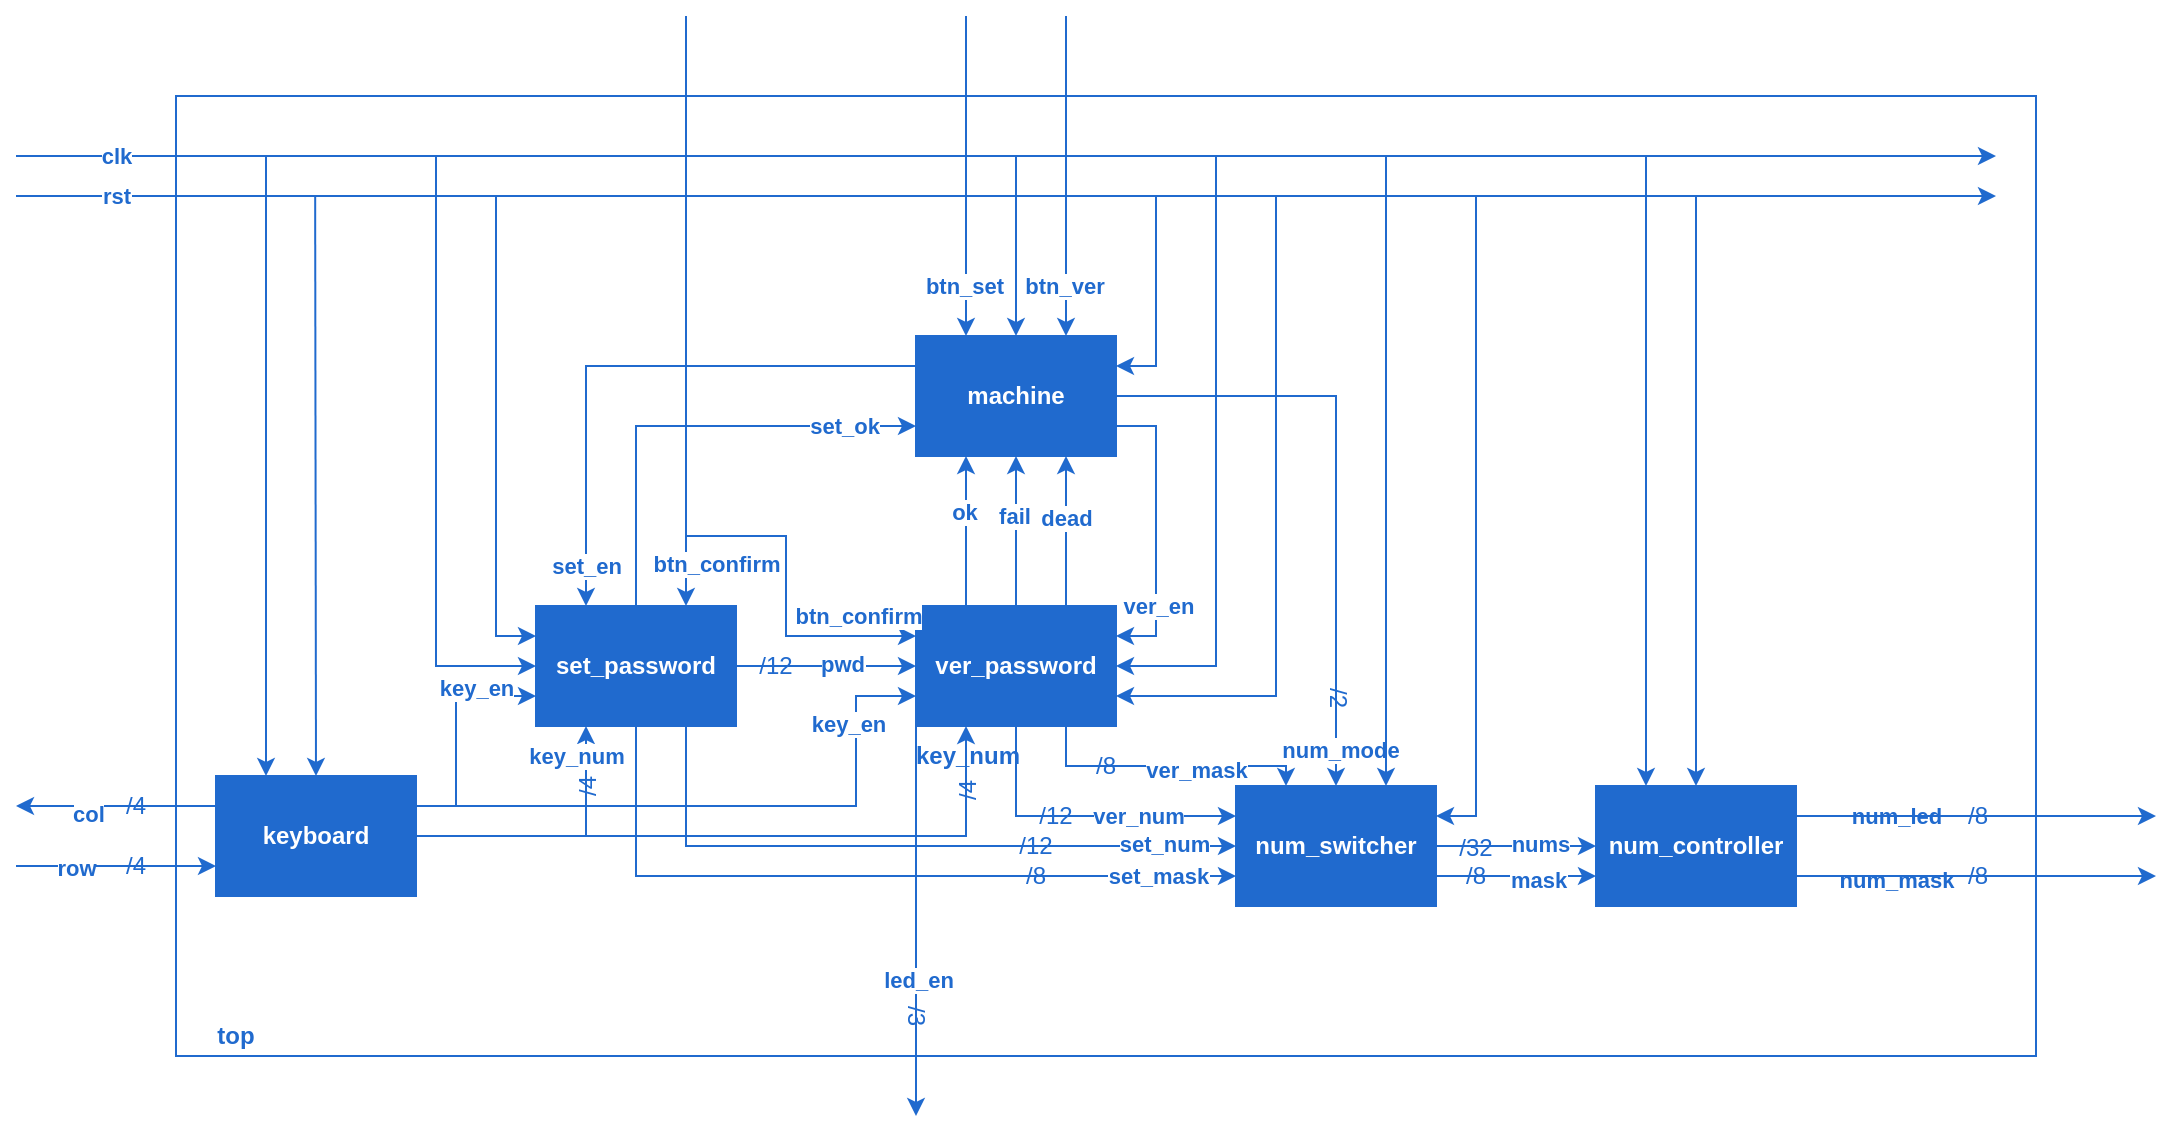 <mxfile version="20.8.23" type="github">
  <diagram id="C5RBs43oDa-KdzZeNtuy" name="Page-1">
    <mxGraphModel dx="2656" dy="1384" grid="1" gridSize="10" guides="1" tooltips="1" connect="1" arrows="1" fold="1" page="1" pageScale="1" pageWidth="827" pageHeight="1169" math="0" shadow="0">
      <root>
        <mxCell id="WIyWlLk6GJQsqaUBKTNV-0" />
        <mxCell id="WIyWlLk6GJQsqaUBKTNV-1" parent="WIyWlLk6GJQsqaUBKTNV-0" />
        <mxCell id="ksosTr8VarCVj8tIcV6C-0" value="&lt;div align=&quot;left&quot;&gt;&lt;br&gt;&lt;/div&gt;" style="rounded=0;whiteSpace=wrap;html=1;strokeColor=#206ace;align=left;movable=1;resizable=1;rotatable=1;deletable=1;editable=1;locked=0;connectable=1;fontStyle=1" vertex="1" parent="WIyWlLk6GJQsqaUBKTNV-1">
          <mxGeometry x="120" y="210" width="930" height="480" as="geometry" />
        </mxCell>
        <mxCell id="ksosTr8VarCVj8tIcV6C-1" value="&lt;div&gt;top&lt;/div&gt;" style="text;html=1;strokeColor=none;fillColor=none;align=center;verticalAlign=middle;whiteSpace=wrap;rounded=0;fontColor=#206ACE;fontStyle=1;movable=1;resizable=1;rotatable=1;deletable=1;editable=1;locked=0;connectable=1;" vertex="1" parent="WIyWlLk6GJQsqaUBKTNV-1">
          <mxGeometry x="120" y="670" width="60" height="20" as="geometry" />
        </mxCell>
        <mxCell id="ksosTr8VarCVj8tIcV6C-5" value="" style="endArrow=classic;html=1;rounded=0;fontColor=#206ACE;fillColor=#206ACE;strokeColor=#206ACE;fontStyle=1" edge="1" parent="WIyWlLk6GJQsqaUBKTNV-1">
          <mxGeometry width="50" height="50" relative="1" as="geometry">
            <mxPoint x="40" y="240" as="sourcePoint" />
            <mxPoint x="1030" y="240" as="targetPoint" />
          </mxGeometry>
        </mxCell>
        <mxCell id="ksosTr8VarCVj8tIcV6C-8" value="&lt;div&gt;clk&lt;/div&gt;" style="edgeLabel;html=1;align=center;verticalAlign=middle;resizable=0;points=[];fontColor=#206ACE;fontStyle=1" vertex="1" connectable="0" parent="ksosTr8VarCVj8tIcV6C-5">
          <mxGeometry x="-0.866" y="-1" relative="1" as="geometry">
            <mxPoint x="-17" y="-1" as="offset" />
          </mxGeometry>
        </mxCell>
        <mxCell id="ksosTr8VarCVj8tIcV6C-9" value="" style="endArrow=classic;html=1;rounded=0;fontColor=#206ACE;fillColor=#206ACE;strokeColor=#206ACE;fontStyle=1" edge="1" parent="WIyWlLk6GJQsqaUBKTNV-1">
          <mxGeometry width="50" height="50" relative="1" as="geometry">
            <mxPoint x="40" y="260" as="sourcePoint" />
            <mxPoint x="1030" y="260" as="targetPoint" />
          </mxGeometry>
        </mxCell>
        <mxCell id="ksosTr8VarCVj8tIcV6C-11" value="&lt;div&gt;&lt;span&gt;rst&lt;/span&gt;&lt;/div&gt;" style="edgeLabel;html=1;align=center;verticalAlign=middle;resizable=0;points=[];fontColor=#206ACE;fontStyle=1" vertex="1" connectable="0" parent="ksosTr8VarCVj8tIcV6C-9">
          <mxGeometry x="-0.869" y="-4" relative="1" as="geometry">
            <mxPoint x="-15" y="-4" as="offset" />
          </mxGeometry>
        </mxCell>
        <mxCell id="ksosTr8VarCVj8tIcV6C-31" style="edgeStyle=orthogonalEdgeStyle;rounded=0;orthogonalLoop=1;jettySize=auto;html=1;exitX=1;exitY=0.25;exitDx=0;exitDy=0;entryX=0;entryY=0.75;entryDx=0;entryDy=0;strokeColor=#206ACE;fontColor=#206ACE;fillColor=#206ACE;fontStyle=1" edge="1" parent="WIyWlLk6GJQsqaUBKTNV-1" source="ksosTr8VarCVj8tIcV6C-14" target="ksosTr8VarCVj8tIcV6C-17">
          <mxGeometry relative="1" as="geometry">
            <Array as="points">
              <mxPoint x="460" y="565" />
              <mxPoint x="460" y="510" />
            </Array>
          </mxGeometry>
        </mxCell>
        <mxCell id="ksosTr8VarCVj8tIcV6C-33" style="edgeStyle=orthogonalEdgeStyle;rounded=0;orthogonalLoop=1;jettySize=auto;html=1;exitX=1;exitY=0.5;exitDx=0;exitDy=0;entryX=0.25;entryY=1;entryDx=0;entryDy=0;strokeColor=#206ACE;fontColor=#206ACE;fillColor=#206ACE;fontStyle=1" edge="1" parent="WIyWlLk6GJQsqaUBKTNV-1" source="ksosTr8VarCVj8tIcV6C-14" target="ksosTr8VarCVj8tIcV6C-16">
          <mxGeometry relative="1" as="geometry" />
        </mxCell>
        <mxCell id="ksosTr8VarCVj8tIcV6C-113" style="edgeStyle=orthogonalEdgeStyle;rounded=0;orthogonalLoop=1;jettySize=auto;html=1;exitX=0;exitY=0.25;exitDx=0;exitDy=0;strokeColor=#206ACE;fontColor=#206ACE;fillColor=#206ACE;" edge="1" parent="WIyWlLk6GJQsqaUBKTNV-1" source="ksosTr8VarCVj8tIcV6C-14">
          <mxGeometry relative="1" as="geometry">
            <mxPoint x="40" y="565" as="targetPoint" />
          </mxGeometry>
        </mxCell>
        <mxCell id="ksosTr8VarCVj8tIcV6C-114" value="&lt;b&gt;col&lt;/b&gt;" style="edgeLabel;html=1;align=center;verticalAlign=middle;resizable=0;points=[];fontColor=#206ACE;" vertex="1" connectable="0" parent="ksosTr8VarCVj8tIcV6C-113">
          <mxGeometry x="0.28" y="3" relative="1" as="geometry">
            <mxPoint as="offset" />
          </mxGeometry>
        </mxCell>
        <mxCell id="ksosTr8VarCVj8tIcV6C-14" value="&lt;span&gt;keyboard&lt;/span&gt;" style="rounded=0;whiteSpace=wrap;html=1;strokeColor=#206ace;fontColor=#FFFFFF;fillColor=#206ACE;fontStyle=1" vertex="1" parent="WIyWlLk6GJQsqaUBKTNV-1">
          <mxGeometry x="140" y="550" width="100" height="60" as="geometry" />
        </mxCell>
        <mxCell id="ksosTr8VarCVj8tIcV6C-36" style="edgeStyle=orthogonalEdgeStyle;rounded=0;orthogonalLoop=1;jettySize=auto;html=1;exitX=0;exitY=0.25;exitDx=0;exitDy=0;entryX=0.25;entryY=0;entryDx=0;entryDy=0;strokeColor=#206ACE;fontColor=#206ACE;fillColor=#206ACE;" edge="1" parent="WIyWlLk6GJQsqaUBKTNV-1" source="ksosTr8VarCVj8tIcV6C-15" target="ksosTr8VarCVj8tIcV6C-16">
          <mxGeometry relative="1" as="geometry" />
        </mxCell>
        <mxCell id="ksosTr8VarCVj8tIcV6C-38" value="&lt;b&gt;set_en&lt;/b&gt;" style="edgeLabel;html=1;align=center;verticalAlign=middle;resizable=0;points=[];fontColor=#206ACE;" vertex="1" connectable="0" parent="ksosTr8VarCVj8tIcV6C-36">
          <mxGeometry x="0.858" relative="1" as="geometry">
            <mxPoint as="offset" />
          </mxGeometry>
        </mxCell>
        <mxCell id="ksosTr8VarCVj8tIcV6C-57" style="edgeStyle=orthogonalEdgeStyle;rounded=0;orthogonalLoop=1;jettySize=auto;html=1;exitX=1;exitY=0.75;exitDx=0;exitDy=0;entryX=1;entryY=0.25;entryDx=0;entryDy=0;strokeColor=#206ACE;fontColor=#206ACE;fillColor=#206ACE;" edge="1" parent="WIyWlLk6GJQsqaUBKTNV-1" source="ksosTr8VarCVj8tIcV6C-15" target="ksosTr8VarCVj8tIcV6C-17">
          <mxGeometry relative="1" as="geometry" />
        </mxCell>
        <mxCell id="ksosTr8VarCVj8tIcV6C-58" value="&lt;b&gt;ver_en&lt;/b&gt;" style="edgeLabel;html=1;align=center;verticalAlign=middle;resizable=0;points=[];fontColor=#206ACE;" vertex="1" connectable="0" parent="ksosTr8VarCVj8tIcV6C-57">
          <mxGeometry x="0.519" y="1" relative="1" as="geometry">
            <mxPoint as="offset" />
          </mxGeometry>
        </mxCell>
        <mxCell id="ksosTr8VarCVj8tIcV6C-71" style="edgeStyle=orthogonalEdgeStyle;rounded=0;orthogonalLoop=1;jettySize=auto;html=1;exitX=1;exitY=0.5;exitDx=0;exitDy=0;entryX=0.5;entryY=0;entryDx=0;entryDy=0;strokeColor=#206ACE;fontColor=#206ACE;fillColor=#206ACE;" edge="1" parent="WIyWlLk6GJQsqaUBKTNV-1" source="ksosTr8VarCVj8tIcV6C-15" target="ksosTr8VarCVj8tIcV6C-18">
          <mxGeometry relative="1" as="geometry" />
        </mxCell>
        <mxCell id="ksosTr8VarCVj8tIcV6C-72" value="&lt;b&gt;num_mode&lt;/b&gt;" style="edgeLabel;html=1;align=center;verticalAlign=middle;resizable=0;points=[];fontColor=#206ACE;" vertex="1" connectable="0" parent="ksosTr8VarCVj8tIcV6C-71">
          <mxGeometry x="0.88" y="2" relative="1" as="geometry">
            <mxPoint as="offset" />
          </mxGeometry>
        </mxCell>
        <mxCell id="ksosTr8VarCVj8tIcV6C-15" value="&lt;div&gt;&lt;span&gt;machine&lt;/span&gt;&lt;/div&gt;" style="rounded=0;whiteSpace=wrap;html=1;strokeColor=#206ace;fontColor=#FFFFFF;fillColor=#206ACE;fontStyle=1" vertex="1" parent="WIyWlLk6GJQsqaUBKTNV-1">
          <mxGeometry x="490" y="330" width="100" height="60" as="geometry" />
        </mxCell>
        <mxCell id="ksosTr8VarCVj8tIcV6C-40" style="edgeStyle=orthogonalEdgeStyle;rounded=0;orthogonalLoop=1;jettySize=auto;html=1;exitX=0.5;exitY=0;exitDx=0;exitDy=0;entryX=0;entryY=0.75;entryDx=0;entryDy=0;strokeColor=#206ACE;fontColor=#206ACE;fillColor=#206ACE;" edge="1" parent="WIyWlLk6GJQsqaUBKTNV-1" source="ksosTr8VarCVj8tIcV6C-16" target="ksosTr8VarCVj8tIcV6C-15">
          <mxGeometry relative="1" as="geometry" />
        </mxCell>
        <mxCell id="ksosTr8VarCVj8tIcV6C-41" value="&lt;b&gt;set_ok&lt;/b&gt;" style="edgeLabel;html=1;align=center;verticalAlign=middle;resizable=0;points=[];fontColor=#206ACE;" vertex="1" connectable="0" parent="ksosTr8VarCVj8tIcV6C-40">
          <mxGeometry x="0.741" y="1" relative="1" as="geometry">
            <mxPoint x="-6" y="1" as="offset" />
          </mxGeometry>
        </mxCell>
        <mxCell id="ksosTr8VarCVj8tIcV6C-67" style="edgeStyle=orthogonalEdgeStyle;rounded=0;orthogonalLoop=1;jettySize=auto;html=1;exitX=0.75;exitY=1;exitDx=0;exitDy=0;entryX=0;entryY=0.5;entryDx=0;entryDy=0;strokeColor=#206ACE;fontColor=#206ACE;fillColor=#206ACE;" edge="1" parent="WIyWlLk6GJQsqaUBKTNV-1" source="ksosTr8VarCVj8tIcV6C-16" target="ksosTr8VarCVj8tIcV6C-18">
          <mxGeometry relative="1" as="geometry" />
        </mxCell>
        <mxCell id="ksosTr8VarCVj8tIcV6C-68" value="&lt;b&gt;set_num&lt;/b&gt;" style="edgeLabel;html=1;align=center;verticalAlign=middle;resizable=0;points=[];fontColor=#206ACE;" vertex="1" connectable="0" parent="ksosTr8VarCVj8tIcV6C-67">
          <mxGeometry x="0.783" y="1" relative="1" as="geometry">
            <mxPoint as="offset" />
          </mxGeometry>
        </mxCell>
        <mxCell id="ksosTr8VarCVj8tIcV6C-69" style="edgeStyle=orthogonalEdgeStyle;rounded=0;orthogonalLoop=1;jettySize=auto;html=1;exitX=0.5;exitY=1;exitDx=0;exitDy=0;entryX=0;entryY=0.75;entryDx=0;entryDy=0;strokeColor=#206ACE;fontColor=#206ACE;fillColor=#206ACE;" edge="1" parent="WIyWlLk6GJQsqaUBKTNV-1" source="ksosTr8VarCVj8tIcV6C-16" target="ksosTr8VarCVj8tIcV6C-18">
          <mxGeometry relative="1" as="geometry" />
        </mxCell>
        <mxCell id="ksosTr8VarCVj8tIcV6C-70" value="&lt;b&gt;set_mask&lt;/b&gt;" style="edgeLabel;html=1;align=center;verticalAlign=middle;resizable=0;points=[];fontColor=#206ACE;" vertex="1" connectable="0" parent="ksosTr8VarCVj8tIcV6C-69">
          <mxGeometry x="0.788" relative="1" as="geometry">
            <mxPoint as="offset" />
          </mxGeometry>
        </mxCell>
        <mxCell id="ksosTr8VarCVj8tIcV6C-16" value="&lt;span&gt;set_password&lt;/span&gt;" style="rounded=0;whiteSpace=wrap;html=1;strokeColor=#206ace;fontColor=#FFFFFF;fillColor=#206ACE;fontStyle=1" vertex="1" parent="WIyWlLk6GJQsqaUBKTNV-1">
          <mxGeometry x="300" y="465" width="100" height="60" as="geometry" />
        </mxCell>
        <mxCell id="ksosTr8VarCVj8tIcV6C-51" style="edgeStyle=orthogonalEdgeStyle;rounded=0;orthogonalLoop=1;jettySize=auto;html=1;exitX=0.25;exitY=0;exitDx=0;exitDy=0;entryX=0.25;entryY=1;entryDx=0;entryDy=0;strokeColor=#206ACE;fontColor=#206ACE;fillColor=#206ACE;" edge="1" parent="WIyWlLk6GJQsqaUBKTNV-1" source="ksosTr8VarCVj8tIcV6C-17" target="ksosTr8VarCVj8tIcV6C-15">
          <mxGeometry relative="1" as="geometry" />
        </mxCell>
        <mxCell id="ksosTr8VarCVj8tIcV6C-54" value="&lt;b&gt;ok&lt;/b&gt;" style="edgeLabel;html=1;align=center;verticalAlign=middle;resizable=0;points=[];fontColor=#206ACE;" vertex="1" connectable="0" parent="ksosTr8VarCVj8tIcV6C-51">
          <mxGeometry x="0.253" y="1" relative="1" as="geometry">
            <mxPoint as="offset" />
          </mxGeometry>
        </mxCell>
        <mxCell id="ksosTr8VarCVj8tIcV6C-52" style="edgeStyle=orthogonalEdgeStyle;rounded=0;orthogonalLoop=1;jettySize=auto;html=1;exitX=0.5;exitY=0;exitDx=0;exitDy=0;entryX=0.5;entryY=1;entryDx=0;entryDy=0;strokeColor=#206ACE;fontColor=#206ACE;fillColor=#206ACE;" edge="1" parent="WIyWlLk6GJQsqaUBKTNV-1" source="ksosTr8VarCVj8tIcV6C-17" target="ksosTr8VarCVj8tIcV6C-15">
          <mxGeometry relative="1" as="geometry" />
        </mxCell>
        <mxCell id="ksosTr8VarCVj8tIcV6C-55" value="&lt;b&gt;fail&lt;/b&gt;" style="edgeLabel;html=1;align=center;verticalAlign=middle;resizable=0;points=[];fontColor=#206ACE;" vertex="1" connectable="0" parent="ksosTr8VarCVj8tIcV6C-52">
          <mxGeometry x="0.203" y="1" relative="1" as="geometry">
            <mxPoint as="offset" />
          </mxGeometry>
        </mxCell>
        <mxCell id="ksosTr8VarCVj8tIcV6C-53" style="edgeStyle=orthogonalEdgeStyle;rounded=0;orthogonalLoop=1;jettySize=auto;html=1;exitX=0.75;exitY=0;exitDx=0;exitDy=0;entryX=0.75;entryY=1;entryDx=0;entryDy=0;strokeColor=#206ACE;fontColor=#206ACE;fillColor=#206ACE;" edge="1" parent="WIyWlLk6GJQsqaUBKTNV-1" source="ksosTr8VarCVj8tIcV6C-17" target="ksosTr8VarCVj8tIcV6C-15">
          <mxGeometry relative="1" as="geometry" />
        </mxCell>
        <mxCell id="ksosTr8VarCVj8tIcV6C-56" value="&lt;b&gt;dead&lt;/b&gt;" style="edgeLabel;html=1;align=center;verticalAlign=middle;resizable=0;points=[];fontColor=#206ACE;" vertex="1" connectable="0" parent="ksosTr8VarCVj8tIcV6C-53">
          <mxGeometry x="0.19" relative="1" as="geometry">
            <mxPoint as="offset" />
          </mxGeometry>
        </mxCell>
        <mxCell id="ksosTr8VarCVj8tIcV6C-63" style="edgeStyle=orthogonalEdgeStyle;rounded=0;orthogonalLoop=1;jettySize=auto;html=1;exitX=0.5;exitY=1;exitDx=0;exitDy=0;entryX=0;entryY=0.25;entryDx=0;entryDy=0;strokeColor=#206ACE;fontColor=#206ACE;fillColor=#206ACE;" edge="1" parent="WIyWlLk6GJQsqaUBKTNV-1" source="ksosTr8VarCVj8tIcV6C-17" target="ksosTr8VarCVj8tIcV6C-18">
          <mxGeometry relative="1" as="geometry">
            <Array as="points">
              <mxPoint x="540" y="570" />
            </Array>
          </mxGeometry>
        </mxCell>
        <mxCell id="ksosTr8VarCVj8tIcV6C-65" value="&lt;b&gt;ver_num&lt;/b&gt;" style="edgeLabel;html=1;align=center;verticalAlign=middle;resizable=0;points=[];fontColor=#206ACE;" vertex="1" connectable="0" parent="ksosTr8VarCVj8tIcV6C-63">
          <mxGeometry x="0.81" y="1" relative="1" as="geometry">
            <mxPoint x="-35" y="1" as="offset" />
          </mxGeometry>
        </mxCell>
        <mxCell id="ksosTr8VarCVj8tIcV6C-102" style="edgeStyle=orthogonalEdgeStyle;rounded=0;orthogonalLoop=1;jettySize=auto;html=1;exitX=0.75;exitY=1;exitDx=0;exitDy=0;entryX=0.25;entryY=0;entryDx=0;entryDy=0;strokeColor=#206ACE;fontColor=#206ACE;fillColor=#206ACE;" edge="1" parent="WIyWlLk6GJQsqaUBKTNV-1" source="ksosTr8VarCVj8tIcV6C-17" target="ksosTr8VarCVj8tIcV6C-18">
          <mxGeometry relative="1" as="geometry">
            <Array as="points">
              <mxPoint x="565" y="545" />
              <mxPoint x="675" y="545" />
            </Array>
          </mxGeometry>
        </mxCell>
        <mxCell id="ksosTr8VarCVj8tIcV6C-103" value="&lt;b&gt;ver_mask&lt;/b&gt;" style="edgeLabel;html=1;align=center;verticalAlign=middle;resizable=0;points=[];fontColor=#206ACE;" vertex="1" connectable="0" parent="ksosTr8VarCVj8tIcV6C-102">
          <mxGeometry x="0.214" y="-2" relative="1" as="geometry">
            <mxPoint as="offset" />
          </mxGeometry>
        </mxCell>
        <mxCell id="ksosTr8VarCVj8tIcV6C-109" style="edgeStyle=orthogonalEdgeStyle;rounded=0;orthogonalLoop=1;jettySize=auto;html=1;exitX=0;exitY=1;exitDx=0;exitDy=0;strokeColor=#206ACE;fontColor=#206ACE;fillColor=#206ACE;" edge="1" parent="WIyWlLk6GJQsqaUBKTNV-1" source="ksosTr8VarCVj8tIcV6C-17">
          <mxGeometry relative="1" as="geometry">
            <mxPoint x="490" y="720" as="targetPoint" />
          </mxGeometry>
        </mxCell>
        <mxCell id="ksosTr8VarCVj8tIcV6C-110" value="&lt;b&gt;led_en&lt;/b&gt;" style="edgeLabel;html=1;align=center;verticalAlign=middle;resizable=0;points=[];fontColor=#206ACE;" vertex="1" connectable="0" parent="ksosTr8VarCVj8tIcV6C-109">
          <mxGeometry x="0.303" relative="1" as="geometry">
            <mxPoint as="offset" />
          </mxGeometry>
        </mxCell>
        <mxCell id="ksosTr8VarCVj8tIcV6C-17" value="&lt;span&gt;ver_password&lt;/span&gt;" style="rounded=0;whiteSpace=wrap;html=1;strokeColor=#206ace;fontColor=#FFFFFF;fillColor=#206ACE;fontStyle=1" vertex="1" parent="WIyWlLk6GJQsqaUBKTNV-1">
          <mxGeometry x="490" y="465" width="100" height="60" as="geometry" />
        </mxCell>
        <mxCell id="ksosTr8VarCVj8tIcV6C-73" style="edgeStyle=orthogonalEdgeStyle;rounded=0;orthogonalLoop=1;jettySize=auto;html=1;exitX=1;exitY=0.5;exitDx=0;exitDy=0;entryX=0;entryY=0.5;entryDx=0;entryDy=0;strokeColor=#206ACE;fontColor=#206ACE;fillColor=#206ACE;" edge="1" parent="WIyWlLk6GJQsqaUBKTNV-1" source="ksosTr8VarCVj8tIcV6C-18" target="ksosTr8VarCVj8tIcV6C-19">
          <mxGeometry relative="1" as="geometry" />
        </mxCell>
        <mxCell id="ksosTr8VarCVj8tIcV6C-74" value="&lt;b&gt;num_led&lt;/b&gt;" style="edgeLabel;html=1;align=center;verticalAlign=middle;resizable=0;points=[];fontColor=#206ACE;" vertex="1" connectable="0" parent="ksosTr8VarCVj8tIcV6C-73">
          <mxGeometry x="0.279" relative="1" as="geometry">
            <mxPoint x="179" y="-15" as="offset" />
          </mxGeometry>
        </mxCell>
        <mxCell id="ksosTr8VarCVj8tIcV6C-81" value="&lt;b&gt;nums&lt;/b&gt;" style="edgeLabel;html=1;align=center;verticalAlign=middle;resizable=0;points=[];fontColor=#206ACE;" vertex="1" connectable="0" parent="ksosTr8VarCVj8tIcV6C-73">
          <mxGeometry x="0.286" y="1" relative="1" as="geometry">
            <mxPoint as="offset" />
          </mxGeometry>
        </mxCell>
        <mxCell id="ksosTr8VarCVj8tIcV6C-75" style="edgeStyle=orthogonalEdgeStyle;rounded=0;orthogonalLoop=1;jettySize=auto;html=1;exitX=1;exitY=0.75;exitDx=0;exitDy=0;entryX=0;entryY=0.75;entryDx=0;entryDy=0;strokeColor=#206ACE;fontColor=#206ACE;fillColor=#206ACE;" edge="1" parent="WIyWlLk6GJQsqaUBKTNV-1" source="ksosTr8VarCVj8tIcV6C-18" target="ksosTr8VarCVj8tIcV6C-19">
          <mxGeometry relative="1" as="geometry" />
        </mxCell>
        <mxCell id="ksosTr8VarCVj8tIcV6C-76" value="&lt;b&gt;num_mask&lt;/b&gt;" style="edgeLabel;html=1;align=center;verticalAlign=middle;resizable=0;points=[];fontColor=#206ACE;" vertex="1" connectable="0" parent="ksosTr8VarCVj8tIcV6C-75">
          <mxGeometry x="0.217" y="-2" relative="1" as="geometry">
            <mxPoint x="181" as="offset" />
          </mxGeometry>
        </mxCell>
        <mxCell id="ksosTr8VarCVj8tIcV6C-80" value="&lt;b&gt;mask&lt;/b&gt;" style="edgeLabel;html=1;align=center;verticalAlign=middle;resizable=0;points=[];fontColor=#206ACE;" vertex="1" connectable="0" parent="ksosTr8VarCVj8tIcV6C-75">
          <mxGeometry x="0.257" y="-2" relative="1" as="geometry">
            <mxPoint as="offset" />
          </mxGeometry>
        </mxCell>
        <mxCell id="ksosTr8VarCVj8tIcV6C-18" value="&lt;span&gt;num_switcher&lt;/span&gt;" style="rounded=0;whiteSpace=wrap;html=1;strokeColor=#206ace;fontColor=#FFFFFF;fillColor=#206ACE;fontStyle=1" vertex="1" parent="WIyWlLk6GJQsqaUBKTNV-1">
          <mxGeometry x="650" y="555" width="100" height="60" as="geometry" />
        </mxCell>
        <mxCell id="ksosTr8VarCVj8tIcV6C-77" style="edgeStyle=orthogonalEdgeStyle;rounded=0;orthogonalLoop=1;jettySize=auto;html=1;exitX=1;exitY=0.25;exitDx=0;exitDy=0;strokeColor=#206ACE;fontColor=#206ACE;fillColor=#206ACE;" edge="1" parent="WIyWlLk6GJQsqaUBKTNV-1" source="ksosTr8VarCVj8tIcV6C-19">
          <mxGeometry relative="1" as="geometry">
            <mxPoint x="1110" y="570" as="targetPoint" />
          </mxGeometry>
        </mxCell>
        <mxCell id="ksosTr8VarCVj8tIcV6C-78" style="edgeStyle=orthogonalEdgeStyle;rounded=0;orthogonalLoop=1;jettySize=auto;html=1;exitX=1;exitY=0.75;exitDx=0;exitDy=0;strokeColor=#206ACE;fontColor=#206ACE;fillColor=#206ACE;" edge="1" parent="WIyWlLk6GJQsqaUBKTNV-1" source="ksosTr8VarCVj8tIcV6C-19">
          <mxGeometry relative="1" as="geometry">
            <mxPoint x="1110" y="600" as="targetPoint" />
          </mxGeometry>
        </mxCell>
        <mxCell id="ksosTr8VarCVj8tIcV6C-19" value="&lt;span&gt;num_controller&lt;/span&gt;" style="rounded=0;whiteSpace=wrap;html=1;strokeColor=#206ace;fontColor=#FFFFFF;fillColor=#206ACE;fontStyle=1" vertex="1" parent="WIyWlLk6GJQsqaUBKTNV-1">
          <mxGeometry x="830" y="555" width="100" height="60" as="geometry" />
        </mxCell>
        <mxCell id="ksosTr8VarCVj8tIcV6C-20" value="" style="endArrow=classic;html=1;rounded=0;strokeColor=#206ACE;fontColor=#FFFFFF;fillColor=#206ACE;exitX=1;exitY=0.5;exitDx=0;exitDy=0;entryX=0;entryY=0.5;entryDx=0;entryDy=0;fontStyle=1" edge="1" parent="WIyWlLk6GJQsqaUBKTNV-1" source="ksosTr8VarCVj8tIcV6C-16" target="ksosTr8VarCVj8tIcV6C-17">
          <mxGeometry width="50" height="50" relative="1" as="geometry">
            <mxPoint x="540" y="480" as="sourcePoint" />
            <mxPoint x="590" y="430" as="targetPoint" />
          </mxGeometry>
        </mxCell>
        <mxCell id="ksosTr8VarCVj8tIcV6C-21" value="&lt;font color=&quot;#206ACE&quot;&gt;pwd&lt;/font&gt;" style="edgeLabel;html=1;align=center;verticalAlign=middle;resizable=0;points=[];fontColor=#FFFFFF;fontStyle=1" vertex="1" connectable="0" parent="ksosTr8VarCVj8tIcV6C-20">
          <mxGeometry x="0.175" y="1" relative="1" as="geometry">
            <mxPoint as="offset" />
          </mxGeometry>
        </mxCell>
        <mxCell id="ksosTr8VarCVj8tIcV6C-26" value="" style="endArrow=classic;html=1;rounded=0;strokeColor=#206ACE;fontColor=#206ACE;fillColor=#206ACE;exitX=1;exitY=0.25;exitDx=0;exitDy=0;entryX=0;entryY=0.75;entryDx=0;entryDy=0;fontStyle=1" edge="1" parent="WIyWlLk6GJQsqaUBKTNV-1" source="ksosTr8VarCVj8tIcV6C-14" target="ksosTr8VarCVj8tIcV6C-16">
          <mxGeometry width="50" height="50" relative="1" as="geometry">
            <mxPoint x="540" y="440" as="sourcePoint" />
            <mxPoint x="590" y="390" as="targetPoint" />
            <Array as="points">
              <mxPoint x="260" y="565" />
              <mxPoint x="260" y="510" />
            </Array>
          </mxGeometry>
        </mxCell>
        <mxCell id="ksosTr8VarCVj8tIcV6C-28" value="&lt;span&gt;key_en&lt;/span&gt;" style="edgeLabel;html=1;align=center;verticalAlign=middle;resizable=0;points=[];fontColor=#206ACE;fontStyle=1" vertex="1" connectable="0" parent="ksosTr8VarCVj8tIcV6C-26">
          <mxGeometry x="-0.554" y="2" relative="1" as="geometry">
            <mxPoint x="12" y="-54" as="offset" />
          </mxGeometry>
        </mxCell>
        <mxCell id="ksosTr8VarCVj8tIcV6C-59" value="" style="endArrow=classic;html=1;rounded=0;strokeColor=#206ACE;fontColor=#206ACE;fillColor=#206ACE;entryX=0.25;entryY=0;entryDx=0;entryDy=0;" edge="1" parent="WIyWlLk6GJQsqaUBKTNV-1" target="ksosTr8VarCVj8tIcV6C-15">
          <mxGeometry width="50" height="50" relative="1" as="geometry">
            <mxPoint x="515" y="170" as="sourcePoint" />
            <mxPoint x="530" y="320" as="targetPoint" />
          </mxGeometry>
        </mxCell>
        <mxCell id="ksosTr8VarCVj8tIcV6C-60" value="&lt;div&gt;&lt;b&gt;btn_set&lt;/b&gt;&lt;/div&gt;" style="edgeLabel;html=1;align=center;verticalAlign=middle;resizable=0;points=[];fontColor=#206ACE;" vertex="1" connectable="0" parent="ksosTr8VarCVj8tIcV6C-59">
          <mxGeometry x="0.69" y="-1" relative="1" as="geometry">
            <mxPoint as="offset" />
          </mxGeometry>
        </mxCell>
        <mxCell id="ksosTr8VarCVj8tIcV6C-61" value="" style="endArrow=classic;html=1;rounded=0;strokeColor=#206ACE;fontColor=#206ACE;fillColor=#206ACE;entryX=0.75;entryY=0;entryDx=0;entryDy=0;" edge="1" parent="WIyWlLk6GJQsqaUBKTNV-1" target="ksosTr8VarCVj8tIcV6C-15">
          <mxGeometry width="50" height="50" relative="1" as="geometry">
            <mxPoint x="565" y="170" as="sourcePoint" />
            <mxPoint x="540" y="290" as="targetPoint" />
          </mxGeometry>
        </mxCell>
        <mxCell id="ksosTr8VarCVj8tIcV6C-62" value="&lt;div&gt;&lt;b&gt;btn_ver&lt;/b&gt;&lt;/div&gt;" style="edgeLabel;html=1;align=center;verticalAlign=middle;resizable=0;points=[];fontColor=#206ACE;" vertex="1" connectable="0" parent="ksosTr8VarCVj8tIcV6C-61">
          <mxGeometry x="0.69" y="-1" relative="1" as="geometry">
            <mxPoint as="offset" />
          </mxGeometry>
        </mxCell>
        <mxCell id="ksosTr8VarCVj8tIcV6C-82" value="" style="endArrow=classic;html=1;rounded=0;strokeColor=#206ACE;fontColor=#206ACE;fillColor=#206ACE;entryX=0.75;entryY=0;entryDx=0;entryDy=0;" edge="1" parent="WIyWlLk6GJQsqaUBKTNV-1" target="ksosTr8VarCVj8tIcV6C-16">
          <mxGeometry width="50" height="50" relative="1" as="geometry">
            <mxPoint x="375" y="170" as="sourcePoint" />
            <mxPoint x="620" y="380" as="targetPoint" />
          </mxGeometry>
        </mxCell>
        <mxCell id="ksosTr8VarCVj8tIcV6C-83" value="&lt;b&gt;btn_confirm&lt;/b&gt;" style="edgeLabel;html=1;align=center;verticalAlign=middle;resizable=0;points=[];fontColor=#206ACE;" vertex="1" connectable="0" parent="ksosTr8VarCVj8tIcV6C-82">
          <mxGeometry x="0.858" relative="1" as="geometry">
            <mxPoint x="15" as="offset" />
          </mxGeometry>
        </mxCell>
        <mxCell id="ksosTr8VarCVj8tIcV6C-84" value="&lt;span&gt;key_en&lt;/span&gt;" style="edgeLabel;html=1;align=center;verticalAlign=middle;resizable=0;points=[];fontColor=#206ACE;fontStyle=1" vertex="1" connectable="0" parent="WIyWlLk6GJQsqaUBKTNV-1">
          <mxGeometry x="450" y="525" as="geometry">
            <mxPoint x="6" y="-1" as="offset" />
          </mxGeometry>
        </mxCell>
        <mxCell id="ksosTr8VarCVj8tIcV6C-86" value="key_num" style="edgeLabel;html=1;align=center;verticalAlign=middle;resizable=0;points=[];fontColor=#206ACE;fontStyle=1" vertex="1" connectable="0" parent="WIyWlLk6GJQsqaUBKTNV-1">
          <mxGeometry x="320" y="540" as="geometry" />
        </mxCell>
        <mxCell id="ksosTr8VarCVj8tIcV6C-87" value="" style="endArrow=classic;html=1;rounded=0;strokeColor=#206ACE;fontColor=#206ACE;fillColor=#206ACE;entryX=0;entryY=0.25;entryDx=0;entryDy=0;" edge="1" parent="WIyWlLk6GJQsqaUBKTNV-1" target="ksosTr8VarCVj8tIcV6C-17">
          <mxGeometry width="50" height="50" relative="1" as="geometry">
            <mxPoint x="375" y="430" as="sourcePoint" />
            <mxPoint x="485" y="480" as="targetPoint" />
            <Array as="points">
              <mxPoint x="425" y="430" />
              <mxPoint x="425" y="480" />
            </Array>
          </mxGeometry>
        </mxCell>
        <mxCell id="ksosTr8VarCVj8tIcV6C-88" value="&lt;b&gt;btn_confirm&lt;/b&gt;" style="edgeLabel;html=1;align=center;verticalAlign=middle;resizable=0;points=[];fontColor=#206ACE;" vertex="1" connectable="0" parent="ksosTr8VarCVj8tIcV6C-87">
          <mxGeometry x="0.858" relative="1" as="geometry">
            <mxPoint x="-18" y="-10" as="offset" />
          </mxGeometry>
        </mxCell>
        <mxCell id="ksosTr8VarCVj8tIcV6C-91" value="" style="endArrow=classic;html=1;rounded=0;strokeColor=#206ACE;fontColor=#206ACE;fillColor=#206ACE;" edge="1" parent="WIyWlLk6GJQsqaUBKTNV-1">
          <mxGeometry width="50" height="50" relative="1" as="geometry">
            <mxPoint x="165" y="240" as="sourcePoint" />
            <mxPoint x="165" y="550" as="targetPoint" />
          </mxGeometry>
        </mxCell>
        <mxCell id="ksosTr8VarCVj8tIcV6C-92" value="" style="endArrow=classic;html=1;rounded=0;strokeColor=#206ACE;fontColor=#206ACE;fillColor=#206ACE;" edge="1" parent="WIyWlLk6GJQsqaUBKTNV-1">
          <mxGeometry width="50" height="50" relative="1" as="geometry">
            <mxPoint x="189.58" y="260" as="sourcePoint" />
            <mxPoint x="190" y="550" as="targetPoint" />
          </mxGeometry>
        </mxCell>
        <mxCell id="ksosTr8VarCVj8tIcV6C-93" value="" style="endArrow=classic;html=1;rounded=0;strokeColor=#206ACE;fontColor=#206ACE;fillColor=#206ACE;entryX=0;entryY=0.25;entryDx=0;entryDy=0;" edge="1" parent="WIyWlLk6GJQsqaUBKTNV-1" target="ksosTr8VarCVj8tIcV6C-16">
          <mxGeometry width="50" height="50" relative="1" as="geometry">
            <mxPoint x="280" y="260" as="sourcePoint" />
            <mxPoint x="490" y="300" as="targetPoint" />
            <Array as="points">
              <mxPoint x="280" y="480" />
            </Array>
          </mxGeometry>
        </mxCell>
        <mxCell id="ksosTr8VarCVj8tIcV6C-95" value="" style="endArrow=classic;html=1;rounded=0;strokeColor=#206ACE;fontColor=#206ACE;fillColor=#206ACE;entryX=0;entryY=0.5;entryDx=0;entryDy=0;" edge="1" parent="WIyWlLk6GJQsqaUBKTNV-1" target="ksosTr8VarCVj8tIcV6C-16">
          <mxGeometry width="50" height="50" relative="1" as="geometry">
            <mxPoint x="250" y="240" as="sourcePoint" />
            <mxPoint x="490" y="300" as="targetPoint" />
            <Array as="points">
              <mxPoint x="250" y="495" />
            </Array>
          </mxGeometry>
        </mxCell>
        <mxCell id="ksosTr8VarCVj8tIcV6C-96" value="" style="endArrow=classic;html=1;rounded=0;strokeColor=#206ACE;fontColor=#206ACE;fillColor=#206ACE;entryX=0.5;entryY=0;entryDx=0;entryDy=0;" edge="1" parent="WIyWlLk6GJQsqaUBKTNV-1" target="ksosTr8VarCVj8tIcV6C-15">
          <mxGeometry width="50" height="50" relative="1" as="geometry">
            <mxPoint x="540" y="240" as="sourcePoint" />
            <mxPoint x="430" y="390" as="targetPoint" />
          </mxGeometry>
        </mxCell>
        <mxCell id="ksosTr8VarCVj8tIcV6C-97" value="" style="endArrow=classic;html=1;rounded=0;strokeColor=#206ACE;fontColor=#206ACE;fillColor=#206ACE;entryX=1;entryY=0.25;entryDx=0;entryDy=0;" edge="1" parent="WIyWlLk6GJQsqaUBKTNV-1" target="ksosTr8VarCVj8tIcV6C-15">
          <mxGeometry width="50" height="50" relative="1" as="geometry">
            <mxPoint x="610" y="260" as="sourcePoint" />
            <mxPoint x="740" y="280" as="targetPoint" />
            <Array as="points">
              <mxPoint x="610" y="345" />
            </Array>
          </mxGeometry>
        </mxCell>
        <mxCell id="ksosTr8VarCVj8tIcV6C-99" value="" style="endArrow=classic;html=1;rounded=0;strokeColor=#206ACE;fontColor=#206ACE;fillColor=#206ACE;exitX=1;exitY=0.5;exitDx=0;exitDy=0;entryX=0.25;entryY=1;entryDx=0;entryDy=0;" edge="1" parent="WIyWlLk6GJQsqaUBKTNV-1" source="ksosTr8VarCVj8tIcV6C-14" target="ksosTr8VarCVj8tIcV6C-17">
          <mxGeometry width="50" height="50" relative="1" as="geometry">
            <mxPoint x="580" y="440" as="sourcePoint" />
            <mxPoint x="630" y="390" as="targetPoint" />
            <Array as="points">
              <mxPoint x="515" y="580" />
            </Array>
          </mxGeometry>
        </mxCell>
        <mxCell id="ksosTr8VarCVj8tIcV6C-100" value="" style="endArrow=classic;html=1;rounded=0;strokeColor=#206ACE;fontColor=#206ACE;fillColor=#206ACE;entryX=1;entryY=0.5;entryDx=0;entryDy=0;" edge="1" parent="WIyWlLk6GJQsqaUBKTNV-1" target="ksosTr8VarCVj8tIcV6C-17">
          <mxGeometry width="50" height="50" relative="1" as="geometry">
            <mxPoint x="640" y="240" as="sourcePoint" />
            <mxPoint x="630" y="430" as="targetPoint" />
            <Array as="points">
              <mxPoint x="640" y="495" />
            </Array>
          </mxGeometry>
        </mxCell>
        <mxCell id="ksosTr8VarCVj8tIcV6C-101" value="" style="endArrow=classic;html=1;rounded=0;strokeColor=#206ACE;fontColor=#206ACE;fillColor=#206ACE;entryX=1;entryY=0.75;entryDx=0;entryDy=0;" edge="1" parent="WIyWlLk6GJQsqaUBKTNV-1" target="ksosTr8VarCVj8tIcV6C-17">
          <mxGeometry width="50" height="50" relative="1" as="geometry">
            <mxPoint x="670" y="260" as="sourcePoint" />
            <mxPoint x="630" y="430" as="targetPoint" />
            <Array as="points">
              <mxPoint x="670" y="510" />
            </Array>
          </mxGeometry>
        </mxCell>
        <mxCell id="ksosTr8VarCVj8tIcV6C-104" value="" style="endArrow=classic;html=1;rounded=0;strokeColor=#206ACE;fontColor=#206ACE;fillColor=#206ACE;entryX=0.75;entryY=0;entryDx=0;entryDy=0;" edge="1" parent="WIyWlLk6GJQsqaUBKTNV-1" target="ksosTr8VarCVj8tIcV6C-18">
          <mxGeometry width="50" height="50" relative="1" as="geometry">
            <mxPoint x="725" y="240" as="sourcePoint" />
            <mxPoint x="780" y="370" as="targetPoint" />
          </mxGeometry>
        </mxCell>
        <mxCell id="ksosTr8VarCVj8tIcV6C-106" value="" style="endArrow=classic;html=1;rounded=0;strokeColor=#206ACE;fontColor=#206ACE;fillColor=#206ACE;entryX=1;entryY=0.25;entryDx=0;entryDy=0;" edge="1" parent="WIyWlLk6GJQsqaUBKTNV-1" target="ksosTr8VarCVj8tIcV6C-18">
          <mxGeometry width="50" height="50" relative="1" as="geometry">
            <mxPoint x="770" y="260" as="sourcePoint" />
            <mxPoint x="810" y="350" as="targetPoint" />
            <Array as="points">
              <mxPoint x="770" y="570" />
            </Array>
          </mxGeometry>
        </mxCell>
        <mxCell id="ksosTr8VarCVj8tIcV6C-107" value="" style="endArrow=classic;html=1;rounded=0;strokeColor=#206ACE;fontColor=#206ACE;fillColor=#206ACE;entryX=0.25;entryY=0;entryDx=0;entryDy=0;" edge="1" parent="WIyWlLk6GJQsqaUBKTNV-1" target="ksosTr8VarCVj8tIcV6C-19">
          <mxGeometry width="50" height="50" relative="1" as="geometry">
            <mxPoint x="855" y="240" as="sourcePoint" />
            <mxPoint x="890" y="380" as="targetPoint" />
          </mxGeometry>
        </mxCell>
        <mxCell id="ksosTr8VarCVj8tIcV6C-108" value="" style="endArrow=classic;html=1;rounded=0;strokeColor=#206ACE;fontColor=#206ACE;fillColor=#206ACE;" edge="1" parent="WIyWlLk6GJQsqaUBKTNV-1" target="ksosTr8VarCVj8tIcV6C-19">
          <mxGeometry width="50" height="50" relative="1" as="geometry">
            <mxPoint x="880" y="260" as="sourcePoint" />
            <mxPoint x="920" y="390" as="targetPoint" />
          </mxGeometry>
        </mxCell>
        <mxCell id="ksosTr8VarCVj8tIcV6C-111" value="&lt;div&gt;/4&lt;/div&gt;" style="text;html=1;strokeColor=none;fillColor=none;align=center;verticalAlign=middle;whiteSpace=wrap;rounded=0;fontColor=#206ACE;" vertex="1" parent="WIyWlLk6GJQsqaUBKTNV-1">
          <mxGeometry x="70" y="545" width="60" height="40" as="geometry" />
        </mxCell>
        <mxCell id="ksosTr8VarCVj8tIcV6C-115" value="" style="endArrow=classic;html=1;rounded=0;strokeColor=#206ACE;fontColor=#206ACE;fillColor=#206ACE;entryX=0;entryY=0.75;entryDx=0;entryDy=0;" edge="1" parent="WIyWlLk6GJQsqaUBKTNV-1" target="ksosTr8VarCVj8tIcV6C-14">
          <mxGeometry width="50" height="50" relative="1" as="geometry">
            <mxPoint x="40" y="595" as="sourcePoint" />
            <mxPoint x="90" y="540" as="targetPoint" />
          </mxGeometry>
        </mxCell>
        <mxCell id="ksosTr8VarCVj8tIcV6C-116" value="&lt;b&gt;row&lt;/b&gt;" style="edgeLabel;html=1;align=center;verticalAlign=middle;resizable=0;points=[];fontColor=#206ACE;" vertex="1" connectable="0" parent="ksosTr8VarCVj8tIcV6C-115">
          <mxGeometry x="-0.6" y="-1" relative="1" as="geometry">
            <mxPoint x="10" as="offset" />
          </mxGeometry>
        </mxCell>
        <mxCell id="ksosTr8VarCVj8tIcV6C-119" value="&lt;div&gt;/8&lt;/div&gt;" style="text;html=1;strokeColor=none;fillColor=none;align=center;verticalAlign=middle;whiteSpace=wrap;rounded=0;fontColor=#206ACE;" vertex="1" parent="WIyWlLk6GJQsqaUBKTNV-1">
          <mxGeometry x="991" y="580" width="60" height="40" as="geometry" />
        </mxCell>
        <mxCell id="ksosTr8VarCVj8tIcV6C-120" value="&lt;div&gt;/8&lt;/div&gt;" style="text;html=1;strokeColor=none;fillColor=none;align=center;verticalAlign=middle;whiteSpace=wrap;rounded=0;fontColor=#206ACE;" vertex="1" parent="WIyWlLk6GJQsqaUBKTNV-1">
          <mxGeometry x="991" y="550" width="60" height="40" as="geometry" />
        </mxCell>
        <mxCell id="ksosTr8VarCVj8tIcV6C-121" value="&lt;div&gt;/12&lt;/div&gt;" style="text;html=1;strokeColor=none;fillColor=none;align=center;verticalAlign=middle;whiteSpace=wrap;rounded=0;fontColor=#206ACE;" vertex="1" parent="WIyWlLk6GJQsqaUBKTNV-1">
          <mxGeometry x="390" y="475" width="60" height="40" as="geometry" />
        </mxCell>
        <mxCell id="ksosTr8VarCVj8tIcV6C-122" value="&lt;b&gt;key_num&lt;/b&gt;" style="text;html=1;strokeColor=none;fillColor=none;align=center;verticalAlign=middle;whiteSpace=wrap;rounded=0;fontColor=#206ACE;" vertex="1" parent="WIyWlLk6GJQsqaUBKTNV-1">
          <mxGeometry x="486" y="520" width="60" height="40" as="geometry" />
        </mxCell>
        <mxCell id="ksosTr8VarCVj8tIcV6C-123" value="&lt;div&gt;/4&lt;/div&gt;" style="text;html=1;strokeColor=none;fillColor=none;align=center;verticalAlign=middle;whiteSpace=wrap;rounded=0;fontColor=#206ACE;rotation=-90;" vertex="1" parent="WIyWlLk6GJQsqaUBKTNV-1">
          <mxGeometry x="486" y="537" width="60" height="40" as="geometry" />
        </mxCell>
        <mxCell id="ksosTr8VarCVj8tIcV6C-124" value="&lt;div&gt;/4&lt;/div&gt;" style="text;html=1;strokeColor=none;fillColor=none;align=center;verticalAlign=middle;whiteSpace=wrap;rounded=0;fontColor=#206ACE;rotation=-90;" vertex="1" parent="WIyWlLk6GJQsqaUBKTNV-1">
          <mxGeometry x="296" y="535" width="60" height="40" as="geometry" />
        </mxCell>
        <mxCell id="ksosTr8VarCVj8tIcV6C-125" value="&lt;div&gt;/4&lt;/div&gt;" style="text;html=1;strokeColor=none;fillColor=none;align=center;verticalAlign=middle;whiteSpace=wrap;rounded=0;fontColor=#206ACE;" vertex="1" parent="WIyWlLk6GJQsqaUBKTNV-1">
          <mxGeometry x="70" y="575" width="60" height="40" as="geometry" />
        </mxCell>
        <mxCell id="ksosTr8VarCVj8tIcV6C-126" value="&lt;div&gt;/8&lt;/div&gt;" style="text;html=1;strokeColor=none;fillColor=none;align=center;verticalAlign=middle;whiteSpace=wrap;rounded=0;fontColor=#206ACE;" vertex="1" parent="WIyWlLk6GJQsqaUBKTNV-1">
          <mxGeometry x="740" y="580" width="60" height="40" as="geometry" />
        </mxCell>
        <mxCell id="ksosTr8VarCVj8tIcV6C-127" value="&lt;div&gt;/32&lt;/div&gt;" style="text;html=1;strokeColor=none;fillColor=none;align=center;verticalAlign=middle;whiteSpace=wrap;rounded=0;fontColor=#206ACE;" vertex="1" parent="WIyWlLk6GJQsqaUBKTNV-1">
          <mxGeometry x="740" y="566" width="60" height="40" as="geometry" />
        </mxCell>
        <mxCell id="ksosTr8VarCVj8tIcV6C-128" value="&lt;div&gt;/2&lt;/div&gt;" style="text;html=1;strokeColor=none;fillColor=none;align=center;verticalAlign=middle;whiteSpace=wrap;rounded=0;fontColor=#206ACE;rotation=90;" vertex="1" parent="WIyWlLk6GJQsqaUBKTNV-1">
          <mxGeometry x="671" y="491" width="60" height="40" as="geometry" />
        </mxCell>
        <mxCell id="ksosTr8VarCVj8tIcV6C-129" value="&lt;div&gt;/3&lt;/div&gt;" style="text;html=1;strokeColor=none;fillColor=none;align=center;verticalAlign=middle;whiteSpace=wrap;rounded=0;fontColor=#206ACE;rotation=90;" vertex="1" parent="WIyWlLk6GJQsqaUBKTNV-1">
          <mxGeometry x="460" y="650" width="60" height="40" as="geometry" />
        </mxCell>
        <mxCell id="ksosTr8VarCVj8tIcV6C-130" value="&lt;div&gt;/8&lt;/div&gt;" style="text;html=1;strokeColor=none;fillColor=none;align=center;verticalAlign=middle;whiteSpace=wrap;rounded=0;fontColor=#206ACE;" vertex="1" parent="WIyWlLk6GJQsqaUBKTNV-1">
          <mxGeometry x="520" y="580" width="60" height="40" as="geometry" />
        </mxCell>
        <mxCell id="ksosTr8VarCVj8tIcV6C-131" value="&lt;div&gt;/12&lt;/div&gt;" style="text;html=1;strokeColor=none;fillColor=none;align=center;verticalAlign=middle;whiteSpace=wrap;rounded=0;fontColor=#206ACE;" vertex="1" parent="WIyWlLk6GJQsqaUBKTNV-1">
          <mxGeometry x="520" y="565" width="60" height="40" as="geometry" />
        </mxCell>
        <mxCell id="ksosTr8VarCVj8tIcV6C-132" value="&lt;div&gt;/8&lt;/div&gt;" style="text;html=1;strokeColor=none;fillColor=none;align=center;verticalAlign=middle;whiteSpace=wrap;rounded=0;fontColor=#206ACE;" vertex="1" parent="WIyWlLk6GJQsqaUBKTNV-1">
          <mxGeometry x="555" y="525" width="60" height="40" as="geometry" />
        </mxCell>
        <mxCell id="ksosTr8VarCVj8tIcV6C-133" value="&lt;div&gt;/12&lt;/div&gt;" style="text;html=1;strokeColor=none;fillColor=none;align=center;verticalAlign=middle;whiteSpace=wrap;rounded=0;fontColor=#206ACE;" vertex="1" parent="WIyWlLk6GJQsqaUBKTNV-1">
          <mxGeometry x="530" y="550" width="60" height="40" as="geometry" />
        </mxCell>
      </root>
    </mxGraphModel>
  </diagram>
</mxfile>
